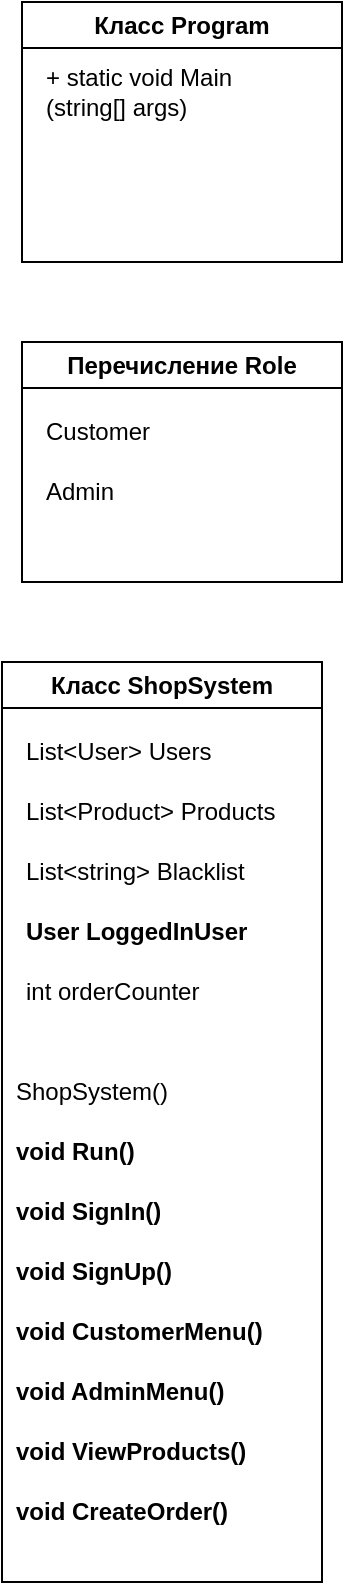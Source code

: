 <mxfile version="26.0.16">
  <diagram name="Страница — 1" id="PAf8wFvdSI3v_j7u4Xwl">
    <mxGraphModel dx="304" dy="643" grid="1" gridSize="10" guides="1" tooltips="1" connect="1" arrows="1" fold="1" page="1" pageScale="1" pageWidth="827" pageHeight="1169" math="0" shadow="0">
      <root>
        <mxCell id="0" />
        <mxCell id="1" parent="0" />
        <mxCell id="TCglNHnMrJd_XwDVBPuO-1" value="Класс Program" style="swimlane;whiteSpace=wrap;html=1;" vertex="1" parent="1">
          <mxGeometry x="120" y="70" width="160" height="130" as="geometry" />
        </mxCell>
        <mxCell id="TCglNHnMrJd_XwDVBPuO-3" value="+ static void Main (string[] args)" style="text;html=1;align=left;verticalAlign=middle;whiteSpace=wrap;rounded=0;" vertex="1" parent="TCglNHnMrJd_XwDVBPuO-1">
          <mxGeometry x="10" y="30" width="100" height="30" as="geometry" />
        </mxCell>
        <mxCell id="TCglNHnMrJd_XwDVBPuO-5" value="Перечисление Role" style="swimlane;whiteSpace=wrap;html=1;" vertex="1" parent="1">
          <mxGeometry x="120" y="240" width="160" height="120" as="geometry" />
        </mxCell>
        <mxCell id="TCglNHnMrJd_XwDVBPuO-6" value="Customer" style="text;html=1;align=left;verticalAlign=middle;whiteSpace=wrap;rounded=0;" vertex="1" parent="TCglNHnMrJd_XwDVBPuO-5">
          <mxGeometry x="10" y="30" width="60" height="30" as="geometry" />
        </mxCell>
        <mxCell id="TCglNHnMrJd_XwDVBPuO-7" value="Admin" style="text;html=1;align=left;verticalAlign=middle;whiteSpace=wrap;rounded=0;" vertex="1" parent="TCglNHnMrJd_XwDVBPuO-5">
          <mxGeometry x="10" y="60" width="60" height="30" as="geometry" />
        </mxCell>
        <mxCell id="TCglNHnMrJd_XwDVBPuO-8" value="Класс&amp;nbsp;ShopSystem" style="swimlane;whiteSpace=wrap;html=1;" vertex="1" parent="1">
          <mxGeometry x="110" y="400" width="160" height="460" as="geometry" />
        </mxCell>
        <mxCell id="TCglNHnMrJd_XwDVBPuO-9" value="List&amp;lt;User&amp;gt; Users" style="text;html=1;align=left;verticalAlign=middle;whiteSpace=wrap;rounded=0;" vertex="1" parent="TCglNHnMrJd_XwDVBPuO-8">
          <mxGeometry x="10" y="30" width="130" height="30" as="geometry" />
        </mxCell>
        <mxCell id="TCglNHnMrJd_XwDVBPuO-10" value="List&amp;lt;Product&amp;gt; Products" style="text;html=1;align=left;verticalAlign=middle;whiteSpace=wrap;rounded=0;" vertex="1" parent="TCglNHnMrJd_XwDVBPuO-8">
          <mxGeometry x="10" y="60" width="140" height="30" as="geometry" />
        </mxCell>
        <mxCell id="TCglNHnMrJd_XwDVBPuO-12" value="&lt;span style=&quot;color: rgba(0, 0, 0, 0); font-family: monospace; font-size: 0px; text-wrap-mode: nowrap;&quot;&gt;%3CmxGraphModel%3E%3Croot%3E%3CmxCell%20id%3D%220%22%2F%3E%3CmxCell%20id%3D%221%22%20parent%3D%220%22%2F%3E%3CmxCell%20id%3D%222%22%20value%3D%22List%26amp%3Blt%3BProduct%26amp%3Bgt%3B%20Products%22%20style%3D%22text%3Bhtml%3D1%3Balign%3Dleft%3BverticalAlign%3Dmiddle%3BwhiteSpace%3Dwrap%3Brounded%3D0%3B%22%20vertex%3D%221%22%20parent%3D%221%22%3E%3CmxGeometry%20x%3D%22130%22%20y%3D%22460%22%20width%3D%22140%22%20height%3D%2230%22%20as%3D%22geometry%22%2F%3E%3C%2FmxCell%3E%3C%2Froot%3E%3C%2FmxGraphModel%3E&lt;/span&gt;List&amp;lt;string&amp;gt; Blacklist" style="text;html=1;align=left;verticalAlign=middle;whiteSpace=wrap;rounded=0;" vertex="1" parent="TCglNHnMrJd_XwDVBPuO-8">
          <mxGeometry x="10" y="90" width="140" height="30" as="geometry" />
        </mxCell>
        <mxCell id="TCglNHnMrJd_XwDVBPuO-13" value="&lt;strong data-end=&quot;1007&quot; data-start=&quot;984&quot;&gt;User LoggedInUser&lt;/strong&gt;" style="text;html=1;align=left;verticalAlign=middle;whiteSpace=wrap;rounded=0;fontStyle=0" vertex="1" parent="TCglNHnMrJd_XwDVBPuO-8">
          <mxGeometry x="10" y="120" width="140" height="30" as="geometry" />
        </mxCell>
        <mxCell id="TCglNHnMrJd_XwDVBPuO-14" value="int orderCounter" style="text;html=1;align=left;verticalAlign=middle;whiteSpace=wrap;rounded=0;" vertex="1" parent="TCglNHnMrJd_XwDVBPuO-8">
          <mxGeometry x="10" y="150" width="140" height="30" as="geometry" />
        </mxCell>
        <mxCell id="TCglNHnMrJd_XwDVBPuO-16" value="ShopSystem()" style="text;html=1;align=left;verticalAlign=middle;whiteSpace=wrap;rounded=0;" vertex="1" parent="TCglNHnMrJd_XwDVBPuO-8">
          <mxGeometry x="5" y="200" width="140" height="30" as="geometry" />
        </mxCell>
        <mxCell id="TCglNHnMrJd_XwDVBPuO-18" value="&lt;strong data-end=&quot;1327&quot; data-start=&quot;1311&quot;&gt;void Run()&lt;/strong&gt;" style="text;html=1;align=left;verticalAlign=middle;whiteSpace=wrap;rounded=0;" vertex="1" parent="TCglNHnMrJd_XwDVBPuO-8">
          <mxGeometry x="5" y="230" width="140" height="30" as="geometry" />
        </mxCell>
        <mxCell id="TCglNHnMrJd_XwDVBPuO-20" value="&lt;strong data-end=&quot;1428&quot; data-start=&quot;1409&quot;&gt;void SignIn()&lt;/strong&gt;" style="text;html=1;align=left;verticalAlign=middle;whiteSpace=wrap;rounded=0;" vertex="1" parent="TCglNHnMrJd_XwDVBPuO-8">
          <mxGeometry x="5" y="260" width="140" height="30" as="geometry" />
        </mxCell>
        <mxCell id="TCglNHnMrJd_XwDVBPuO-21" value="&lt;strong data-end=&quot;1484&quot; data-start=&quot;1465&quot;&gt;void SignUp()&lt;/strong&gt;" style="text;html=1;align=left;verticalAlign=middle;whiteSpace=wrap;rounded=0;" vertex="1" parent="TCglNHnMrJd_XwDVBPuO-8">
          <mxGeometry x="5" y="290" width="140" height="30" as="geometry" />
        </mxCell>
        <mxCell id="TCglNHnMrJd_XwDVBPuO-22" value="&lt;strong data-end=&quot;1563&quot; data-start=&quot;1538&quot;&gt;void CustomerMenu()&lt;/strong&gt;" style="text;html=1;align=left;verticalAlign=middle;whiteSpace=wrap;rounded=0;" vertex="1" parent="TCglNHnMrJd_XwDVBPuO-8">
          <mxGeometry x="5" y="320" width="140" height="30" as="geometry" />
        </mxCell>
        <mxCell id="TCglNHnMrJd_XwDVBPuO-23" value="&lt;strong data-end=&quot;1702&quot; data-start=&quot;1680&quot;&gt;void AdminMenu()&lt;/strong&gt;" style="text;html=1;align=left;verticalAlign=middle;whiteSpace=wrap;rounded=0;" vertex="1" parent="TCglNHnMrJd_XwDVBPuO-8">
          <mxGeometry x="5" y="350" width="140" height="30" as="geometry" />
        </mxCell>
        <mxCell id="TCglNHnMrJd_XwDVBPuO-24" value="&lt;strong data-end=&quot;1865&quot; data-start=&quot;1840&quot;&gt;void ViewProducts()&lt;/strong&gt;" style="text;html=1;align=left;verticalAlign=middle;whiteSpace=wrap;rounded=0;" vertex="1" parent="TCglNHnMrJd_XwDVBPuO-8">
          <mxGeometry x="5" y="380" width="140" height="30" as="geometry" />
        </mxCell>
        <mxCell id="TCglNHnMrJd_XwDVBPuO-25" value="&lt;strong data-end=&quot;1940&quot; data-start=&quot;1916&quot;&gt;void CreateOrder()&lt;/strong&gt;" style="text;html=1;align=left;verticalAlign=middle;whiteSpace=wrap;rounded=0;" vertex="1" parent="TCglNHnMrJd_XwDVBPuO-8">
          <mxGeometry x="5" y="410" width="140" height="30" as="geometry" />
        </mxCell>
      </root>
    </mxGraphModel>
  </diagram>
</mxfile>
